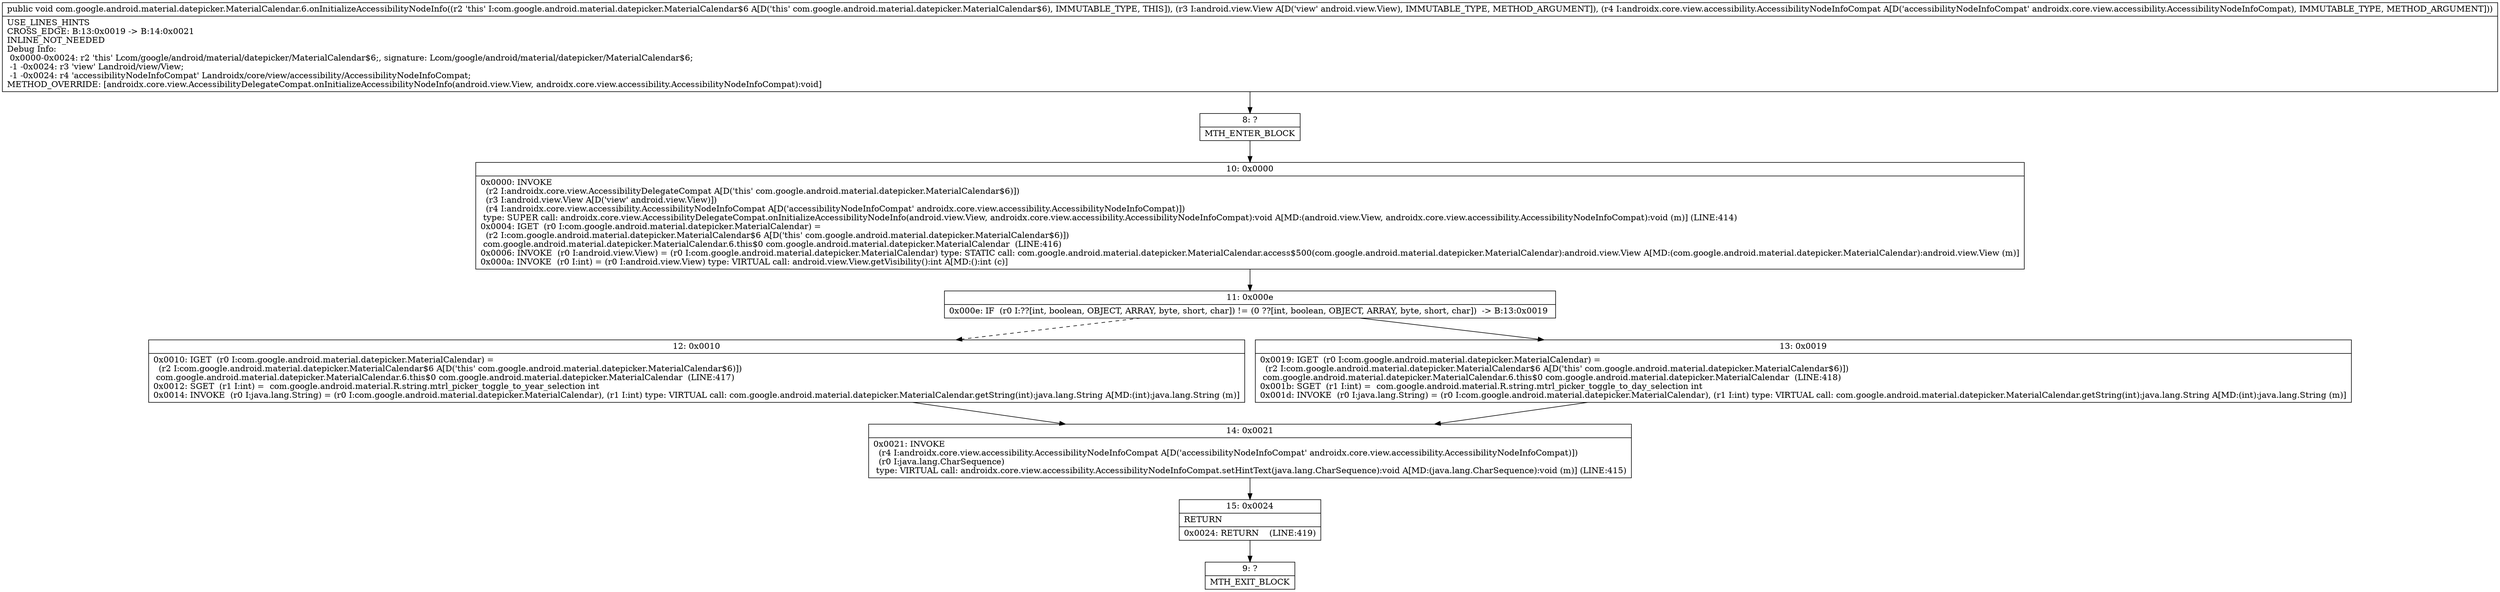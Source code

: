 digraph "CFG forcom.google.android.material.datepicker.MaterialCalendar.6.onInitializeAccessibilityNodeInfo(Landroid\/view\/View;Landroidx\/core\/view\/accessibility\/AccessibilityNodeInfoCompat;)V" {
Node_8 [shape=record,label="{8\:\ ?|MTH_ENTER_BLOCK\l}"];
Node_10 [shape=record,label="{10\:\ 0x0000|0x0000: INVOKE  \l  (r2 I:androidx.core.view.AccessibilityDelegateCompat A[D('this' com.google.android.material.datepicker.MaterialCalendar$6)])\l  (r3 I:android.view.View A[D('view' android.view.View)])\l  (r4 I:androidx.core.view.accessibility.AccessibilityNodeInfoCompat A[D('accessibilityNodeInfoCompat' androidx.core.view.accessibility.AccessibilityNodeInfoCompat)])\l type: SUPER call: androidx.core.view.AccessibilityDelegateCompat.onInitializeAccessibilityNodeInfo(android.view.View, androidx.core.view.accessibility.AccessibilityNodeInfoCompat):void A[MD:(android.view.View, androidx.core.view.accessibility.AccessibilityNodeInfoCompat):void (m)] (LINE:414)\l0x0004: IGET  (r0 I:com.google.android.material.datepicker.MaterialCalendar) = \l  (r2 I:com.google.android.material.datepicker.MaterialCalendar$6 A[D('this' com.google.android.material.datepicker.MaterialCalendar$6)])\l com.google.android.material.datepicker.MaterialCalendar.6.this$0 com.google.android.material.datepicker.MaterialCalendar  (LINE:416)\l0x0006: INVOKE  (r0 I:android.view.View) = (r0 I:com.google.android.material.datepicker.MaterialCalendar) type: STATIC call: com.google.android.material.datepicker.MaterialCalendar.access$500(com.google.android.material.datepicker.MaterialCalendar):android.view.View A[MD:(com.google.android.material.datepicker.MaterialCalendar):android.view.View (m)]\l0x000a: INVOKE  (r0 I:int) = (r0 I:android.view.View) type: VIRTUAL call: android.view.View.getVisibility():int A[MD:():int (c)]\l}"];
Node_11 [shape=record,label="{11\:\ 0x000e|0x000e: IF  (r0 I:??[int, boolean, OBJECT, ARRAY, byte, short, char]) != (0 ??[int, boolean, OBJECT, ARRAY, byte, short, char])  \-\> B:13:0x0019 \l}"];
Node_12 [shape=record,label="{12\:\ 0x0010|0x0010: IGET  (r0 I:com.google.android.material.datepicker.MaterialCalendar) = \l  (r2 I:com.google.android.material.datepicker.MaterialCalendar$6 A[D('this' com.google.android.material.datepicker.MaterialCalendar$6)])\l com.google.android.material.datepicker.MaterialCalendar.6.this$0 com.google.android.material.datepicker.MaterialCalendar  (LINE:417)\l0x0012: SGET  (r1 I:int) =  com.google.android.material.R.string.mtrl_picker_toggle_to_year_selection int \l0x0014: INVOKE  (r0 I:java.lang.String) = (r0 I:com.google.android.material.datepicker.MaterialCalendar), (r1 I:int) type: VIRTUAL call: com.google.android.material.datepicker.MaterialCalendar.getString(int):java.lang.String A[MD:(int):java.lang.String (m)]\l}"];
Node_14 [shape=record,label="{14\:\ 0x0021|0x0021: INVOKE  \l  (r4 I:androidx.core.view.accessibility.AccessibilityNodeInfoCompat A[D('accessibilityNodeInfoCompat' androidx.core.view.accessibility.AccessibilityNodeInfoCompat)])\l  (r0 I:java.lang.CharSequence)\l type: VIRTUAL call: androidx.core.view.accessibility.AccessibilityNodeInfoCompat.setHintText(java.lang.CharSequence):void A[MD:(java.lang.CharSequence):void (m)] (LINE:415)\l}"];
Node_15 [shape=record,label="{15\:\ 0x0024|RETURN\l|0x0024: RETURN    (LINE:419)\l}"];
Node_9 [shape=record,label="{9\:\ ?|MTH_EXIT_BLOCK\l}"];
Node_13 [shape=record,label="{13\:\ 0x0019|0x0019: IGET  (r0 I:com.google.android.material.datepicker.MaterialCalendar) = \l  (r2 I:com.google.android.material.datepicker.MaterialCalendar$6 A[D('this' com.google.android.material.datepicker.MaterialCalendar$6)])\l com.google.android.material.datepicker.MaterialCalendar.6.this$0 com.google.android.material.datepicker.MaterialCalendar  (LINE:418)\l0x001b: SGET  (r1 I:int) =  com.google.android.material.R.string.mtrl_picker_toggle_to_day_selection int \l0x001d: INVOKE  (r0 I:java.lang.String) = (r0 I:com.google.android.material.datepicker.MaterialCalendar), (r1 I:int) type: VIRTUAL call: com.google.android.material.datepicker.MaterialCalendar.getString(int):java.lang.String A[MD:(int):java.lang.String (m)]\l}"];
MethodNode[shape=record,label="{public void com.google.android.material.datepicker.MaterialCalendar.6.onInitializeAccessibilityNodeInfo((r2 'this' I:com.google.android.material.datepicker.MaterialCalendar$6 A[D('this' com.google.android.material.datepicker.MaterialCalendar$6), IMMUTABLE_TYPE, THIS]), (r3 I:android.view.View A[D('view' android.view.View), IMMUTABLE_TYPE, METHOD_ARGUMENT]), (r4 I:androidx.core.view.accessibility.AccessibilityNodeInfoCompat A[D('accessibilityNodeInfoCompat' androidx.core.view.accessibility.AccessibilityNodeInfoCompat), IMMUTABLE_TYPE, METHOD_ARGUMENT]))  | USE_LINES_HINTS\lCROSS_EDGE: B:13:0x0019 \-\> B:14:0x0021\lINLINE_NOT_NEEDED\lDebug Info:\l  0x0000\-0x0024: r2 'this' Lcom\/google\/android\/material\/datepicker\/MaterialCalendar$6;, signature: Lcom\/google\/android\/material\/datepicker\/MaterialCalendar$6;\l  \-1 \-0x0024: r3 'view' Landroid\/view\/View;\l  \-1 \-0x0024: r4 'accessibilityNodeInfoCompat' Landroidx\/core\/view\/accessibility\/AccessibilityNodeInfoCompat;\lMETHOD_OVERRIDE: [androidx.core.view.AccessibilityDelegateCompat.onInitializeAccessibilityNodeInfo(android.view.View, androidx.core.view.accessibility.AccessibilityNodeInfoCompat):void]\l}"];
MethodNode -> Node_8;Node_8 -> Node_10;
Node_10 -> Node_11;
Node_11 -> Node_12[style=dashed];
Node_11 -> Node_13;
Node_12 -> Node_14;
Node_14 -> Node_15;
Node_15 -> Node_9;
Node_13 -> Node_14;
}

